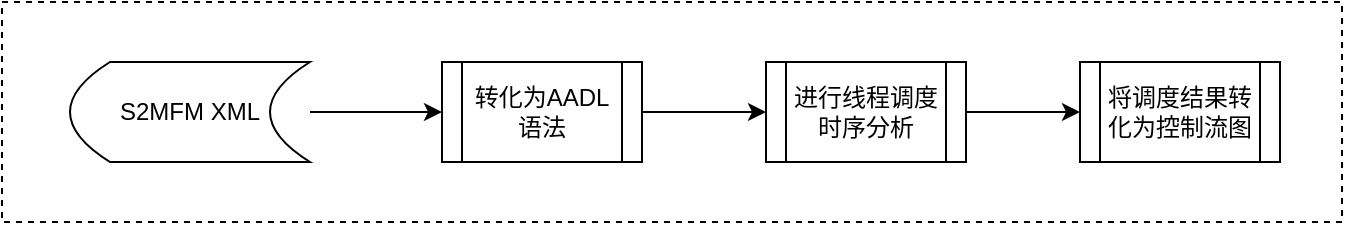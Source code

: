 <mxfile version="17.4.6" type="github">
  <diagram id="0CAkdtYkMwlkif9qsINl" name="Page-1">
    <mxGraphModel dx="946" dy="645" grid="1" gridSize="10" guides="1" tooltips="1" connect="1" arrows="1" fold="1" page="1" pageScale="1" pageWidth="827" pageHeight="1169" math="0" shadow="0">
      <root>
        <mxCell id="0" />
        <mxCell id="1" parent="0" />
        <mxCell id="8nwbkUGyUSuey__rtpSS-1" value="" style="rounded=0;whiteSpace=wrap;html=1;fillColor=none;dashed=1;" parent="1" vertex="1">
          <mxGeometry x="100" y="110" width="670" height="110" as="geometry" />
        </mxCell>
        <mxCell id="1hi2flevJ8w-T847-RIj-7" style="edgeStyle=orthogonalEdgeStyle;rounded=0;orthogonalLoop=1;jettySize=auto;html=1;entryX=0;entryY=0.5;entryDx=0;entryDy=0;" parent="1" source="1hi2flevJ8w-T847-RIj-1" target="1hi2flevJ8w-T847-RIj-4" edge="1">
          <mxGeometry relative="1" as="geometry" />
        </mxCell>
        <mxCell id="1hi2flevJ8w-T847-RIj-1" value="转化为AADL语法" style="shape=process;whiteSpace=wrap;html=1;backgroundOutline=1;" parent="1" vertex="1">
          <mxGeometry x="320" y="140" width="100" height="50" as="geometry" />
        </mxCell>
        <mxCell id="1hi2flevJ8w-T847-RIj-6" style="edgeStyle=orthogonalEdgeStyle;rounded=0;orthogonalLoop=1;jettySize=auto;html=1;entryX=0;entryY=0.5;entryDx=0;entryDy=0;" parent="1" source="1hi2flevJ8w-T847-RIj-3" target="1hi2flevJ8w-T847-RIj-1" edge="1">
          <mxGeometry relative="1" as="geometry" />
        </mxCell>
        <mxCell id="1hi2flevJ8w-T847-RIj-3" value="S2MFM XML" style="shape=dataStorage;whiteSpace=wrap;html=1;fixedSize=1;" parent="1" vertex="1">
          <mxGeometry x="134" y="140" width="120" height="50" as="geometry" />
        </mxCell>
        <mxCell id="1hi2flevJ8w-T847-RIj-8" style="edgeStyle=orthogonalEdgeStyle;rounded=0;orthogonalLoop=1;jettySize=auto;html=1;entryX=0;entryY=0.5;entryDx=0;entryDy=0;" parent="1" source="1hi2flevJ8w-T847-RIj-4" target="1hi2flevJ8w-T847-RIj-5" edge="1">
          <mxGeometry relative="1" as="geometry" />
        </mxCell>
        <mxCell id="1hi2flevJ8w-T847-RIj-4" value="进行线程调度时序分析" style="shape=process;whiteSpace=wrap;html=1;backgroundOutline=1;" parent="1" vertex="1">
          <mxGeometry x="482" y="140" width="100" height="50" as="geometry" />
        </mxCell>
        <mxCell id="1hi2flevJ8w-T847-RIj-5" value="将调度结果转化为控制流图" style="shape=process;whiteSpace=wrap;html=1;backgroundOutline=1;" parent="1" vertex="1">
          <mxGeometry x="639" y="140" width="100" height="50" as="geometry" />
        </mxCell>
      </root>
    </mxGraphModel>
  </diagram>
</mxfile>
